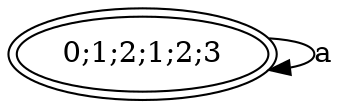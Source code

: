digraph  {
"0;1;2;1;2;3" [is_final=True, is_start=True, label="0;1;2;1;2;3", peripheries=2];
"0;1;2;1;2;3" -> "0;1;2;1;2;3"  [key=0, label=a];
}
